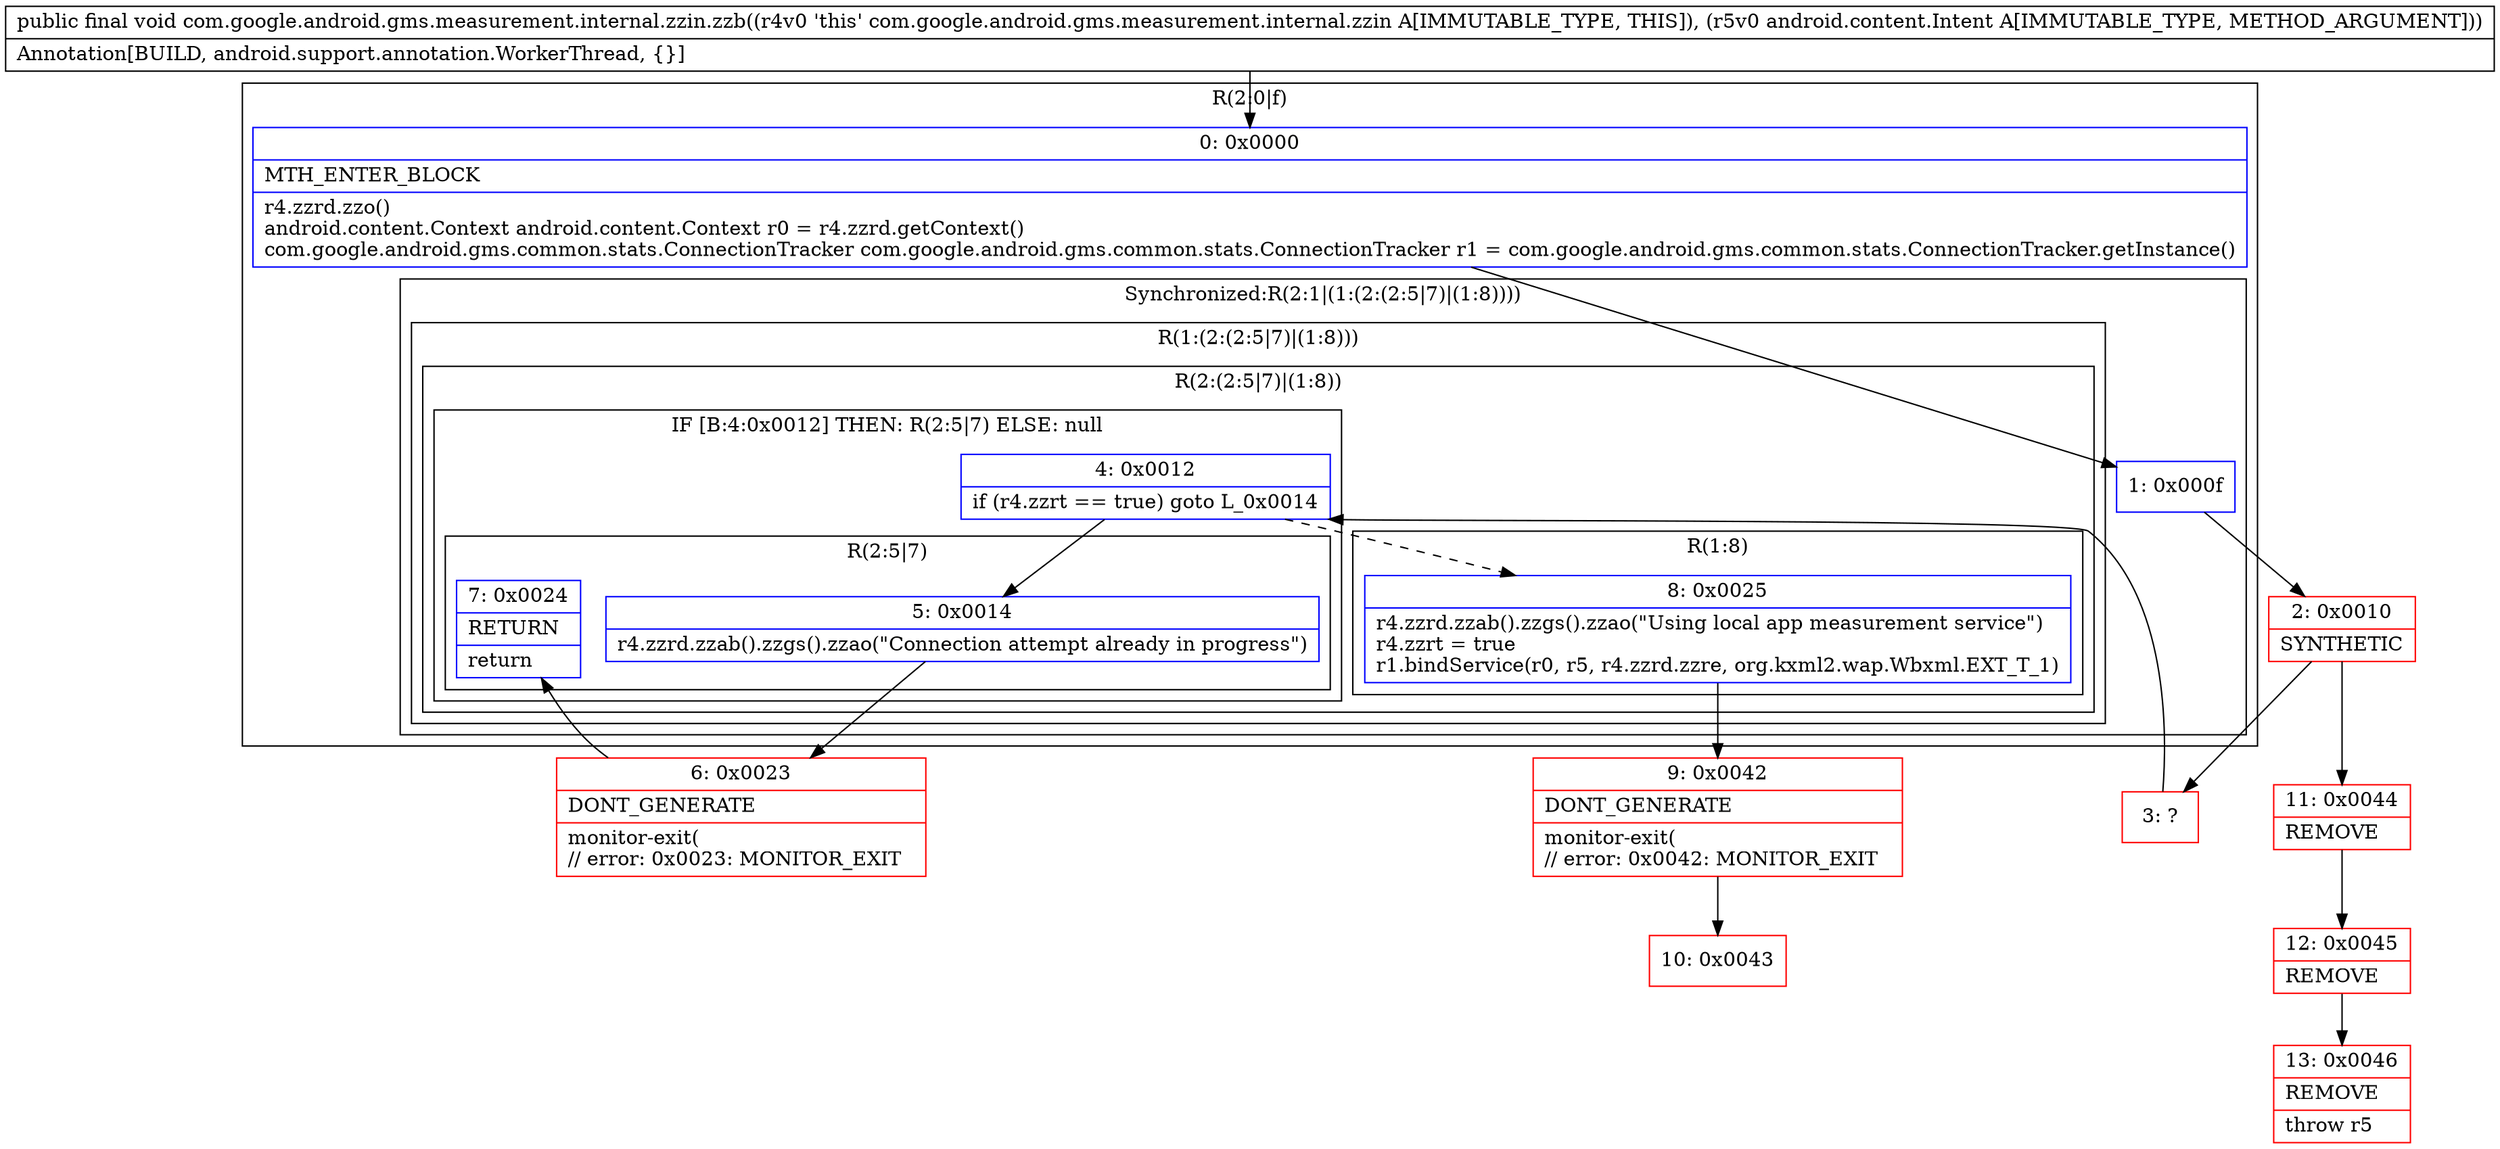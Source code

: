 digraph "CFG forcom.google.android.gms.measurement.internal.zzin.zzb(Landroid\/content\/Intent;)V" {
subgraph cluster_Region_542363435 {
label = "R(2:0|f)";
node [shape=record,color=blue];
Node_0 [shape=record,label="{0\:\ 0x0000|MTH_ENTER_BLOCK\l|r4.zzrd.zzo()\landroid.content.Context android.content.Context r0 = r4.zzrd.getContext()\lcom.google.android.gms.common.stats.ConnectionTracker com.google.android.gms.common.stats.ConnectionTracker r1 = com.google.android.gms.common.stats.ConnectionTracker.getInstance()\l}"];
subgraph cluster_SynchronizedRegion_1381093146 {
label = "Synchronized:R(2:1|(1:(2:(2:5|7)|(1:8))))";
node [shape=record,color=blue];
Node_1 [shape=record,label="{1\:\ 0x000f}"];
subgraph cluster_Region_642567337 {
label = "R(1:(2:(2:5|7)|(1:8)))";
node [shape=record,color=blue];
subgraph cluster_Region_1014318015 {
label = "R(2:(2:5|7)|(1:8))";
node [shape=record,color=blue];
subgraph cluster_IfRegion_635776401 {
label = "IF [B:4:0x0012] THEN: R(2:5|7) ELSE: null";
node [shape=record,color=blue];
Node_4 [shape=record,label="{4\:\ 0x0012|if (r4.zzrt == true) goto L_0x0014\l}"];
subgraph cluster_Region_2031099688 {
label = "R(2:5|7)";
node [shape=record,color=blue];
Node_5 [shape=record,label="{5\:\ 0x0014|r4.zzrd.zzab().zzgs().zzao(\"Connection attempt already in progress\")\l}"];
Node_7 [shape=record,label="{7\:\ 0x0024|RETURN\l|return\l}"];
}
}
subgraph cluster_Region_1759292364 {
label = "R(1:8)";
node [shape=record,color=blue];
Node_8 [shape=record,label="{8\:\ 0x0025|r4.zzrd.zzab().zzgs().zzao(\"Using local app measurement service\")\lr4.zzrt = true\lr1.bindService(r0, r5, r4.zzrd.zzre, org.kxml2.wap.Wbxml.EXT_T_1)\l}"];
}
}
}
}
}
Node_2 [shape=record,color=red,label="{2\:\ 0x0010|SYNTHETIC\l}"];
Node_3 [shape=record,color=red,label="{3\:\ ?}"];
Node_6 [shape=record,color=red,label="{6\:\ 0x0023|DONT_GENERATE\l|monitor\-exit(\l\/\/ error: 0x0023: MONITOR_EXIT  \l}"];
Node_9 [shape=record,color=red,label="{9\:\ 0x0042|DONT_GENERATE\l|monitor\-exit(\l\/\/ error: 0x0042: MONITOR_EXIT  \l}"];
Node_10 [shape=record,color=red,label="{10\:\ 0x0043}"];
Node_11 [shape=record,color=red,label="{11\:\ 0x0044|REMOVE\l}"];
Node_12 [shape=record,color=red,label="{12\:\ 0x0045|REMOVE\l}"];
Node_13 [shape=record,color=red,label="{13\:\ 0x0046|REMOVE\l|throw r5\l}"];
MethodNode[shape=record,label="{public final void com.google.android.gms.measurement.internal.zzin.zzb((r4v0 'this' com.google.android.gms.measurement.internal.zzin A[IMMUTABLE_TYPE, THIS]), (r5v0 android.content.Intent A[IMMUTABLE_TYPE, METHOD_ARGUMENT]))  | Annotation[BUILD, android.support.annotation.WorkerThread, \{\}]\l}"];
MethodNode -> Node_0;
Node_0 -> Node_1;
Node_1 -> Node_2;
Node_4 -> Node_5;
Node_4 -> Node_8[style=dashed];
Node_5 -> Node_6;
Node_8 -> Node_9;
Node_2 -> Node_3;
Node_2 -> Node_11;
Node_3 -> Node_4;
Node_6 -> Node_7;
Node_9 -> Node_10;
Node_11 -> Node_12;
Node_12 -> Node_13;
}

